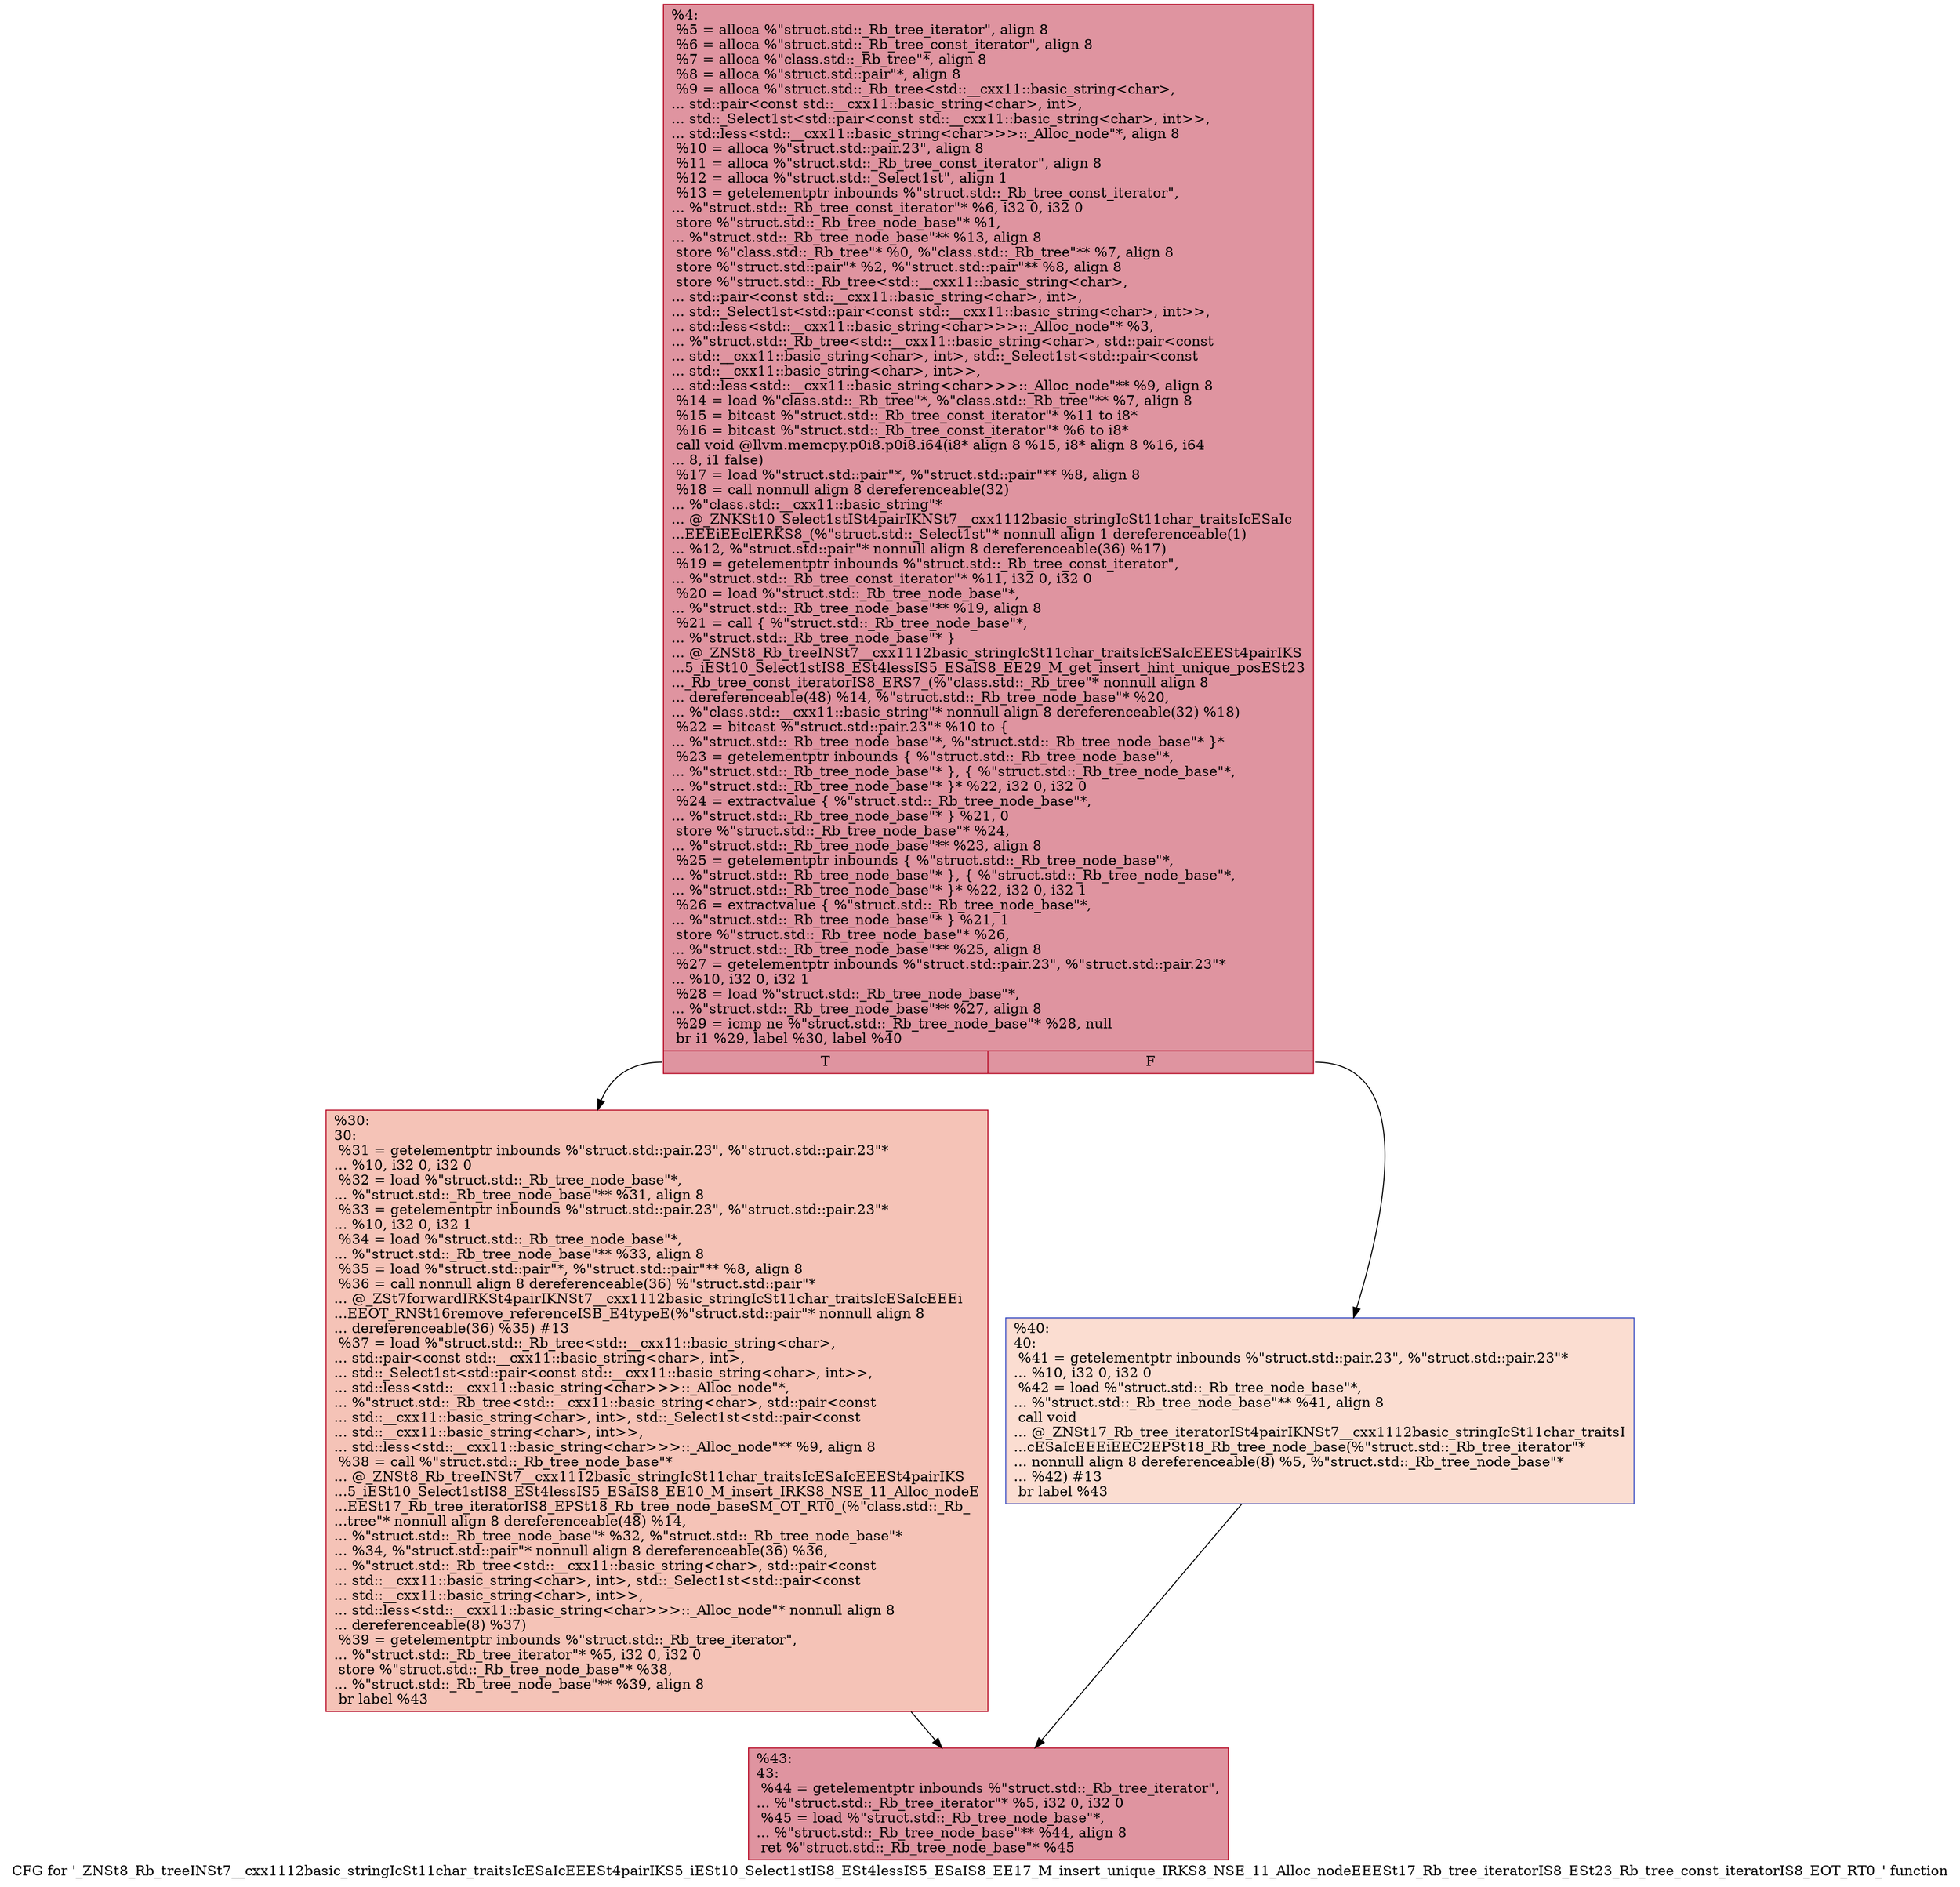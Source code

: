 digraph "CFG for '_ZNSt8_Rb_treeINSt7__cxx1112basic_stringIcSt11char_traitsIcESaIcEEESt4pairIKS5_iESt10_Select1stIS8_ESt4lessIS5_ESaIS8_EE17_M_insert_unique_IRKS8_NSE_11_Alloc_nodeEEESt17_Rb_tree_iteratorIS8_ESt23_Rb_tree_const_iteratorIS8_EOT_RT0_' function" {
	label="CFG for '_ZNSt8_Rb_treeINSt7__cxx1112basic_stringIcSt11char_traitsIcESaIcEEESt4pairIKS5_iESt10_Select1stIS8_ESt4lessIS5_ESaIS8_EE17_M_insert_unique_IRKS8_NSE_11_Alloc_nodeEEESt17_Rb_tree_iteratorIS8_ESt23_Rb_tree_const_iteratorIS8_EOT_RT0_' function";

	Node0x55a8467bbd40 [shape=record,color="#b70d28ff", style=filled, fillcolor="#b70d2870",label="{%4:\l  %5 = alloca %\"struct.std::_Rb_tree_iterator\", align 8\l  %6 = alloca %\"struct.std::_Rb_tree_const_iterator\", align 8\l  %7 = alloca %\"class.std::_Rb_tree\"*, align 8\l  %8 = alloca %\"struct.std::pair\"*, align 8\l  %9 = alloca %\"struct.std::_Rb_tree\<std::__cxx11::basic_string\<char\>,\l... std::pair\<const std::__cxx11::basic_string\<char\>, int\>,\l... std::_Select1st\<std::pair\<const std::__cxx11::basic_string\<char\>, int\>\>,\l... std::less\<std::__cxx11::basic_string\<char\>\>\>::_Alloc_node\"*, align 8\l  %10 = alloca %\"struct.std::pair.23\", align 8\l  %11 = alloca %\"struct.std::_Rb_tree_const_iterator\", align 8\l  %12 = alloca %\"struct.std::_Select1st\", align 1\l  %13 = getelementptr inbounds %\"struct.std::_Rb_tree_const_iterator\",\l... %\"struct.std::_Rb_tree_const_iterator\"* %6, i32 0, i32 0\l  store %\"struct.std::_Rb_tree_node_base\"* %1,\l... %\"struct.std::_Rb_tree_node_base\"** %13, align 8\l  store %\"class.std::_Rb_tree\"* %0, %\"class.std::_Rb_tree\"** %7, align 8\l  store %\"struct.std::pair\"* %2, %\"struct.std::pair\"** %8, align 8\l  store %\"struct.std::_Rb_tree\<std::__cxx11::basic_string\<char\>,\l... std::pair\<const std::__cxx11::basic_string\<char\>, int\>,\l... std::_Select1st\<std::pair\<const std::__cxx11::basic_string\<char\>, int\>\>,\l... std::less\<std::__cxx11::basic_string\<char\>\>\>::_Alloc_node\"* %3,\l... %\"struct.std::_Rb_tree\<std::__cxx11::basic_string\<char\>, std::pair\<const\l... std::__cxx11::basic_string\<char\>, int\>, std::_Select1st\<std::pair\<const\l... std::__cxx11::basic_string\<char\>, int\>\>,\l... std::less\<std::__cxx11::basic_string\<char\>\>\>::_Alloc_node\"** %9, align 8\l  %14 = load %\"class.std::_Rb_tree\"*, %\"class.std::_Rb_tree\"** %7, align 8\l  %15 = bitcast %\"struct.std::_Rb_tree_const_iterator\"* %11 to i8*\l  %16 = bitcast %\"struct.std::_Rb_tree_const_iterator\"* %6 to i8*\l  call void @llvm.memcpy.p0i8.p0i8.i64(i8* align 8 %15, i8* align 8 %16, i64\l... 8, i1 false)\l  %17 = load %\"struct.std::pair\"*, %\"struct.std::pair\"** %8, align 8\l  %18 = call nonnull align 8 dereferenceable(32)\l... %\"class.std::__cxx11::basic_string\"*\l... @_ZNKSt10_Select1stISt4pairIKNSt7__cxx1112basic_stringIcSt11char_traitsIcESaIc\l...EEEiEEclERKS8_(%\"struct.std::_Select1st\"* nonnull align 1 dereferenceable(1)\l... %12, %\"struct.std::pair\"* nonnull align 8 dereferenceable(36) %17)\l  %19 = getelementptr inbounds %\"struct.std::_Rb_tree_const_iterator\",\l... %\"struct.std::_Rb_tree_const_iterator\"* %11, i32 0, i32 0\l  %20 = load %\"struct.std::_Rb_tree_node_base\"*,\l... %\"struct.std::_Rb_tree_node_base\"** %19, align 8\l  %21 = call \{ %\"struct.std::_Rb_tree_node_base\"*,\l... %\"struct.std::_Rb_tree_node_base\"* \}\l... @_ZNSt8_Rb_treeINSt7__cxx1112basic_stringIcSt11char_traitsIcESaIcEEESt4pairIKS\l...5_iESt10_Select1stIS8_ESt4lessIS5_ESaIS8_EE29_M_get_insert_hint_unique_posESt23\l..._Rb_tree_const_iteratorIS8_ERS7_(%\"class.std::_Rb_tree\"* nonnull align 8\l... dereferenceable(48) %14, %\"struct.std::_Rb_tree_node_base\"* %20,\l... %\"class.std::__cxx11::basic_string\"* nonnull align 8 dereferenceable(32) %18)\l  %22 = bitcast %\"struct.std::pair.23\"* %10 to \{\l... %\"struct.std::_Rb_tree_node_base\"*, %\"struct.std::_Rb_tree_node_base\"* \}*\l  %23 = getelementptr inbounds \{ %\"struct.std::_Rb_tree_node_base\"*,\l... %\"struct.std::_Rb_tree_node_base\"* \}, \{ %\"struct.std::_Rb_tree_node_base\"*,\l... %\"struct.std::_Rb_tree_node_base\"* \}* %22, i32 0, i32 0\l  %24 = extractvalue \{ %\"struct.std::_Rb_tree_node_base\"*,\l... %\"struct.std::_Rb_tree_node_base\"* \} %21, 0\l  store %\"struct.std::_Rb_tree_node_base\"* %24,\l... %\"struct.std::_Rb_tree_node_base\"** %23, align 8\l  %25 = getelementptr inbounds \{ %\"struct.std::_Rb_tree_node_base\"*,\l... %\"struct.std::_Rb_tree_node_base\"* \}, \{ %\"struct.std::_Rb_tree_node_base\"*,\l... %\"struct.std::_Rb_tree_node_base\"* \}* %22, i32 0, i32 1\l  %26 = extractvalue \{ %\"struct.std::_Rb_tree_node_base\"*,\l... %\"struct.std::_Rb_tree_node_base\"* \} %21, 1\l  store %\"struct.std::_Rb_tree_node_base\"* %26,\l... %\"struct.std::_Rb_tree_node_base\"** %25, align 8\l  %27 = getelementptr inbounds %\"struct.std::pair.23\", %\"struct.std::pair.23\"*\l... %10, i32 0, i32 1\l  %28 = load %\"struct.std::_Rb_tree_node_base\"*,\l... %\"struct.std::_Rb_tree_node_base\"** %27, align 8\l  %29 = icmp ne %\"struct.std::_Rb_tree_node_base\"* %28, null\l  br i1 %29, label %30, label %40\l|{<s0>T|<s1>F}}"];
	Node0x55a8467bbd40:s0 -> Node0x55a8467ea4c0;
	Node0x55a8467bbd40:s1 -> Node0x55a8467ea510;
	Node0x55a8467ea4c0 [shape=record,color="#b70d28ff", style=filled, fillcolor="#e8765c70",label="{%30:\l30:                                               \l  %31 = getelementptr inbounds %\"struct.std::pair.23\", %\"struct.std::pair.23\"*\l... %10, i32 0, i32 0\l  %32 = load %\"struct.std::_Rb_tree_node_base\"*,\l... %\"struct.std::_Rb_tree_node_base\"** %31, align 8\l  %33 = getelementptr inbounds %\"struct.std::pair.23\", %\"struct.std::pair.23\"*\l... %10, i32 0, i32 1\l  %34 = load %\"struct.std::_Rb_tree_node_base\"*,\l... %\"struct.std::_Rb_tree_node_base\"** %33, align 8\l  %35 = load %\"struct.std::pair\"*, %\"struct.std::pair\"** %8, align 8\l  %36 = call nonnull align 8 dereferenceable(36) %\"struct.std::pair\"*\l... @_ZSt7forwardIRKSt4pairIKNSt7__cxx1112basic_stringIcSt11char_traitsIcESaIcEEEi\l...EEOT_RNSt16remove_referenceISB_E4typeE(%\"struct.std::pair\"* nonnull align 8\l... dereferenceable(36) %35) #13\l  %37 = load %\"struct.std::_Rb_tree\<std::__cxx11::basic_string\<char\>,\l... std::pair\<const std::__cxx11::basic_string\<char\>, int\>,\l... std::_Select1st\<std::pair\<const std::__cxx11::basic_string\<char\>, int\>\>,\l... std::less\<std::__cxx11::basic_string\<char\>\>\>::_Alloc_node\"*,\l... %\"struct.std::_Rb_tree\<std::__cxx11::basic_string\<char\>, std::pair\<const\l... std::__cxx11::basic_string\<char\>, int\>, std::_Select1st\<std::pair\<const\l... std::__cxx11::basic_string\<char\>, int\>\>,\l... std::less\<std::__cxx11::basic_string\<char\>\>\>::_Alloc_node\"** %9, align 8\l  %38 = call %\"struct.std::_Rb_tree_node_base\"*\l... @_ZNSt8_Rb_treeINSt7__cxx1112basic_stringIcSt11char_traitsIcESaIcEEESt4pairIKS\l...5_iESt10_Select1stIS8_ESt4lessIS5_ESaIS8_EE10_M_insert_IRKS8_NSE_11_Alloc_nodeE\l...EESt17_Rb_tree_iteratorIS8_EPSt18_Rb_tree_node_baseSM_OT_RT0_(%\"class.std::_Rb_\l...tree\"* nonnull align 8 dereferenceable(48) %14,\l... %\"struct.std::_Rb_tree_node_base\"* %32, %\"struct.std::_Rb_tree_node_base\"*\l... %34, %\"struct.std::pair\"* nonnull align 8 dereferenceable(36) %36,\l... %\"struct.std::_Rb_tree\<std::__cxx11::basic_string\<char\>, std::pair\<const\l... std::__cxx11::basic_string\<char\>, int\>, std::_Select1st\<std::pair\<const\l... std::__cxx11::basic_string\<char\>, int\>\>,\l... std::less\<std::__cxx11::basic_string\<char\>\>\>::_Alloc_node\"* nonnull align 8\l... dereferenceable(8) %37)\l  %39 = getelementptr inbounds %\"struct.std::_Rb_tree_iterator\",\l... %\"struct.std::_Rb_tree_iterator\"* %5, i32 0, i32 0\l  store %\"struct.std::_Rb_tree_node_base\"* %38,\l... %\"struct.std::_Rb_tree_node_base\"** %39, align 8\l  br label %43\l}"];
	Node0x55a8467ea4c0 -> Node0x55a8467eaec0;
	Node0x55a8467ea510 [shape=record,color="#3d50c3ff", style=filled, fillcolor="#f7b39670",label="{%40:\l40:                                               \l  %41 = getelementptr inbounds %\"struct.std::pair.23\", %\"struct.std::pair.23\"*\l... %10, i32 0, i32 0\l  %42 = load %\"struct.std::_Rb_tree_node_base\"*,\l... %\"struct.std::_Rb_tree_node_base\"** %41, align 8\l  call void\l... @_ZNSt17_Rb_tree_iteratorISt4pairIKNSt7__cxx1112basic_stringIcSt11char_traitsI\l...cESaIcEEEiEEC2EPSt18_Rb_tree_node_base(%\"struct.std::_Rb_tree_iterator\"*\l... nonnull align 8 dereferenceable(8) %5, %\"struct.std::_Rb_tree_node_base\"*\l... %42) #13\l  br label %43\l}"];
	Node0x55a8467ea510 -> Node0x55a8467eaec0;
	Node0x55a8467eaec0 [shape=record,color="#b70d28ff", style=filled, fillcolor="#b70d2870",label="{%43:\l43:                                               \l  %44 = getelementptr inbounds %\"struct.std::_Rb_tree_iterator\",\l... %\"struct.std::_Rb_tree_iterator\"* %5, i32 0, i32 0\l  %45 = load %\"struct.std::_Rb_tree_node_base\"*,\l... %\"struct.std::_Rb_tree_node_base\"** %44, align 8\l  ret %\"struct.std::_Rb_tree_node_base\"* %45\l}"];
}
